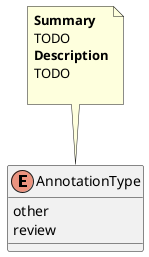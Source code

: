 @startuml
enum AnnotationType {
    other
    review
}
note top of AnnotationType
<b>Summary</b>
TODO
<b>Description</b>
TODO

end note
@enduml
